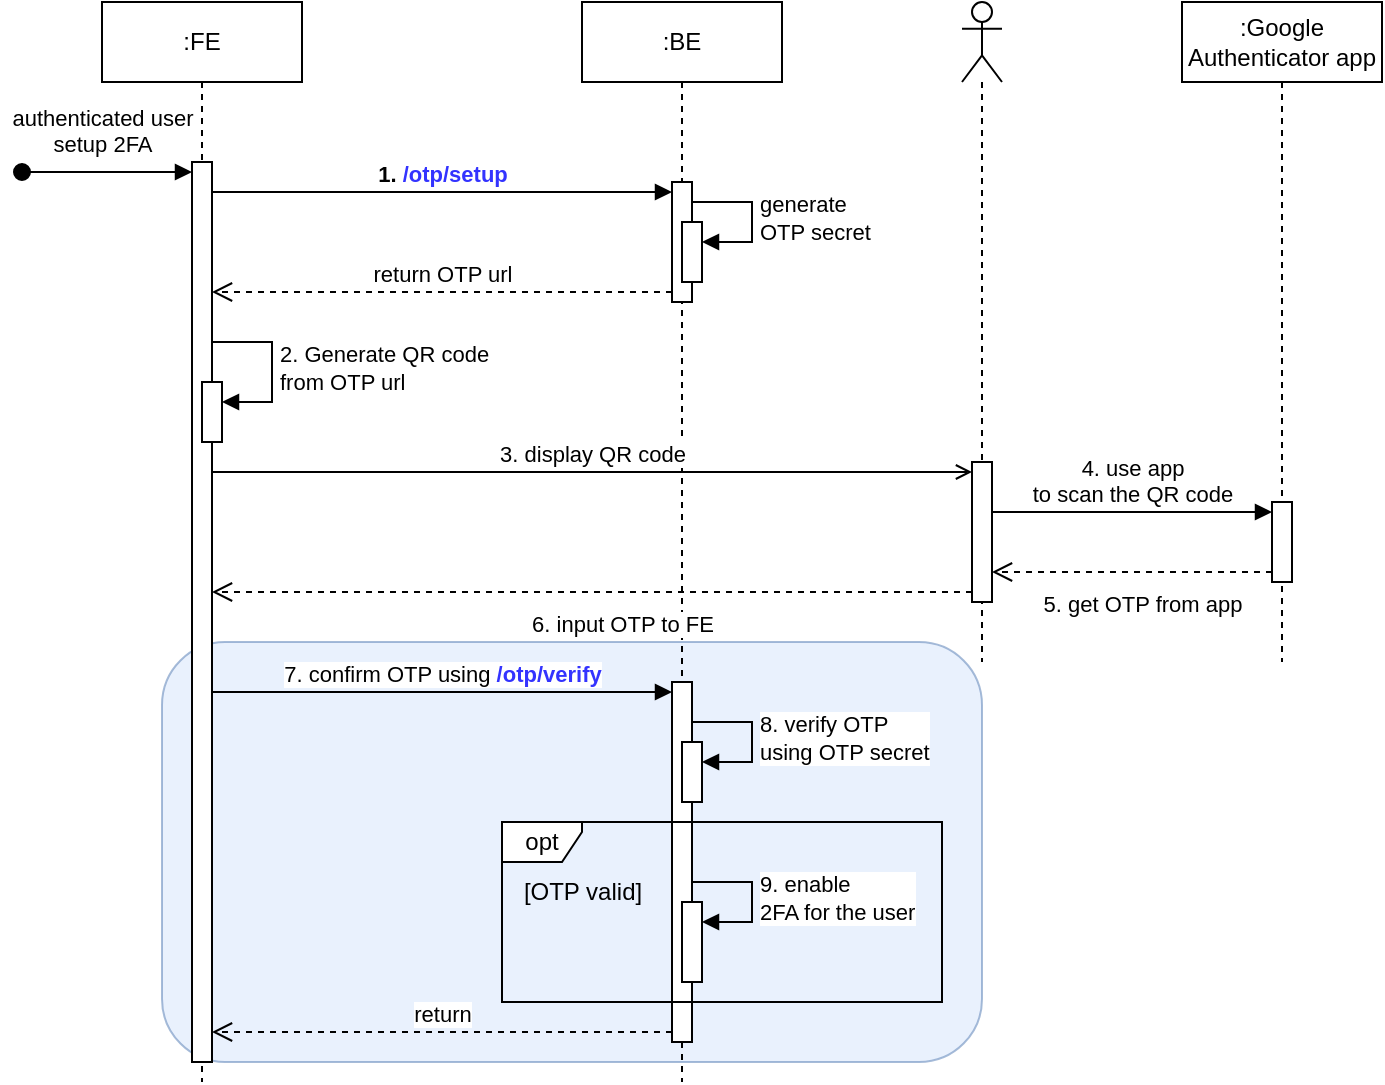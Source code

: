 <mxfile version="26.0.16" pages="2">
  <diagram name="enable 2FA" id="AUb4v4xcH3yFFQrUBJuu">
    <mxGraphModel dx="1050" dy="569" grid="1" gridSize="10" guides="1" tooltips="1" connect="1" arrows="1" fold="1" page="1" pageScale="1" pageWidth="850" pageHeight="1100" math="0" shadow="0">
      <root>
        <mxCell id="0" />
        <mxCell id="1" parent="0" />
        <mxCell id="4dEZzydmyaCVnm4v3MQW-2" value="" style="rounded=1;whiteSpace=wrap;html=1;fillColor=#dae8fc;strokeColor=#6c8ebf;opacity=60;" vertex="1" parent="1">
          <mxGeometry x="190" y="360" width="410" height="210" as="geometry" />
        </mxCell>
        <mxCell id="O5xYmADlfvDkKL6N0j5H-1" value=":FE" style="shape=umlLifeline;perimeter=lifelinePerimeter;whiteSpace=wrap;html=1;container=1;dropTarget=0;collapsible=0;recursiveResize=0;outlineConnect=0;portConstraint=eastwest;newEdgeStyle={&quot;curved&quot;:0,&quot;rounded&quot;:0};" vertex="1" parent="1">
          <mxGeometry x="160" y="40" width="100" height="540" as="geometry" />
        </mxCell>
        <mxCell id="O5xYmADlfvDkKL6N0j5H-3" value="" style="html=1;points=[[0,0,0,0,5],[0,1,0,0,-5],[1,0,0,0,5],[1,1,0,0,-5]];perimeter=orthogonalPerimeter;outlineConnect=0;targetShapes=umlLifeline;portConstraint=eastwest;newEdgeStyle={&quot;curved&quot;:0,&quot;rounded&quot;:0};" vertex="1" parent="O5xYmADlfvDkKL6N0j5H-1">
          <mxGeometry x="45" y="80" width="10" height="450" as="geometry" />
        </mxCell>
        <mxCell id="O5xYmADlfvDkKL6N0j5H-4" value="authenticated user&lt;div&gt;setup 2FA&lt;/div&gt;" style="html=1;verticalAlign=bottom;startArrow=oval;endArrow=block;startSize=8;curved=0;rounded=0;entryX=0;entryY=0;entryDx=0;entryDy=5;" edge="1" target="O5xYmADlfvDkKL6N0j5H-3" parent="O5xYmADlfvDkKL6N0j5H-1">
          <mxGeometry x="-0.059" y="5" relative="1" as="geometry">
            <mxPoint x="-40" y="85" as="sourcePoint" />
            <mxPoint as="offset" />
          </mxGeometry>
        </mxCell>
        <mxCell id="O5xYmADlfvDkKL6N0j5H-8" value="" style="html=1;points=[[0,0,0,0,5],[0,1,0,0,-5],[1,0,0,0,5],[1,1,0,0,-5]];perimeter=orthogonalPerimeter;outlineConnect=0;targetShapes=umlLifeline;portConstraint=eastwest;newEdgeStyle={&quot;curved&quot;:0,&quot;rounded&quot;:0};" vertex="1" parent="O5xYmADlfvDkKL6N0j5H-1">
          <mxGeometry x="50" y="190" width="10" height="30" as="geometry" />
        </mxCell>
        <mxCell id="O5xYmADlfvDkKL6N0j5H-9" value="2. Generate QR code&lt;div&gt;from OTP url&lt;/div&gt;" style="html=1;align=left;spacingLeft=2;endArrow=block;rounded=0;edgeStyle=orthogonalEdgeStyle;curved=0;rounded=0;" edge="1" target="O5xYmADlfvDkKL6N0j5H-8" parent="O5xYmADlfvDkKL6N0j5H-1" source="O5xYmADlfvDkKL6N0j5H-3">
          <mxGeometry relative="1" as="geometry">
            <mxPoint x="55" y="160" as="sourcePoint" />
            <Array as="points">
              <mxPoint x="85" y="170" />
              <mxPoint x="85" y="200" />
            </Array>
          </mxGeometry>
        </mxCell>
        <mxCell id="O5xYmADlfvDkKL6N0j5H-2" value=":BE" style="shape=umlLifeline;perimeter=lifelinePerimeter;whiteSpace=wrap;html=1;container=1;dropTarget=0;collapsible=0;recursiveResize=0;outlineConnect=0;portConstraint=eastwest;newEdgeStyle={&quot;curved&quot;:0,&quot;rounded&quot;:0};" vertex="1" parent="1">
          <mxGeometry x="400" y="40" width="100" height="540" as="geometry" />
        </mxCell>
        <mxCell id="O5xYmADlfvDkKL6N0j5H-5" value="" style="html=1;points=[[0,0,0,0,5],[0,1,0,0,-5],[1,0,0,0,5],[1,1,0,0,-5]];perimeter=orthogonalPerimeter;outlineConnect=0;targetShapes=umlLifeline;portConstraint=eastwest;newEdgeStyle={&quot;curved&quot;:0,&quot;rounded&quot;:0};" vertex="1" parent="O5xYmADlfvDkKL6N0j5H-2">
          <mxGeometry x="45" y="90" width="10" height="60" as="geometry" />
        </mxCell>
        <mxCell id="O5xYmADlfvDkKL6N0j5H-27" value="" style="html=1;points=[[0,0,0,0,5],[0,1,0,0,-5],[1,0,0,0,5],[1,1,0,0,-5]];perimeter=orthogonalPerimeter;outlineConnect=0;targetShapes=umlLifeline;portConstraint=eastwest;newEdgeStyle={&quot;curved&quot;:0,&quot;rounded&quot;:0};" vertex="1" parent="O5xYmADlfvDkKL6N0j5H-2">
          <mxGeometry x="45" y="340" width="10" height="180" as="geometry" />
        </mxCell>
        <mxCell id="O5xYmADlfvDkKL6N0j5H-30" value="" style="html=1;points=[[0,0,0,0,5],[0,1,0,0,-5],[1,0,0,0,5],[1,1,0,0,-5]];perimeter=orthogonalPerimeter;outlineConnect=0;targetShapes=umlLifeline;portConstraint=eastwest;newEdgeStyle={&quot;curved&quot;:0,&quot;rounded&quot;:0};" vertex="1" parent="O5xYmADlfvDkKL6N0j5H-2">
          <mxGeometry x="50" y="370" width="10" height="30" as="geometry" />
        </mxCell>
        <mxCell id="O5xYmADlfvDkKL6N0j5H-31" value="8. verify OTP&lt;div&gt;using OTP secret&lt;/div&gt;" style="html=1;align=left;spacingLeft=2;endArrow=block;rounded=0;edgeStyle=orthogonalEdgeStyle;curved=0;rounded=0;" edge="1" target="O5xYmADlfvDkKL6N0j5H-30" parent="O5xYmADlfvDkKL6N0j5H-2">
          <mxGeometry relative="1" as="geometry">
            <mxPoint x="55" y="360" as="sourcePoint" />
            <Array as="points">
              <mxPoint x="85" y="360" />
              <mxPoint x="85" y="380" />
            </Array>
          </mxGeometry>
        </mxCell>
        <mxCell id="O5xYmADlfvDkKL6N0j5H-32" value="" style="html=1;points=[[0,0,0,0,5],[0,1,0,0,-5],[1,0,0,0,5],[1,1,0,0,-5]];perimeter=orthogonalPerimeter;outlineConnect=0;targetShapes=umlLifeline;portConstraint=eastwest;newEdgeStyle={&quot;curved&quot;:0,&quot;rounded&quot;:0};" vertex="1" parent="O5xYmADlfvDkKL6N0j5H-2">
          <mxGeometry x="50" y="110" width="10" height="30" as="geometry" />
        </mxCell>
        <mxCell id="O5xYmADlfvDkKL6N0j5H-33" value="generate&lt;div&gt;OTP secret&lt;/div&gt;" style="html=1;align=left;spacingLeft=2;endArrow=block;rounded=0;edgeStyle=orthogonalEdgeStyle;curved=0;rounded=0;" edge="1" target="O5xYmADlfvDkKL6N0j5H-32" parent="O5xYmADlfvDkKL6N0j5H-2">
          <mxGeometry relative="1" as="geometry">
            <mxPoint x="55" y="100" as="sourcePoint" />
            <Array as="points">
              <mxPoint x="85" y="100" />
              <mxPoint x="85" y="120" />
            </Array>
          </mxGeometry>
        </mxCell>
        <mxCell id="O5xYmADlfvDkKL6N0j5H-34" value="" style="html=1;points=[[0,0,0,0,5],[0,1,0,0,-5],[1,0,0,0,5],[1,1,0,0,-5]];perimeter=orthogonalPerimeter;outlineConnect=0;targetShapes=umlLifeline;portConstraint=eastwest;newEdgeStyle={&quot;curved&quot;:0,&quot;rounded&quot;:0};" vertex="1" parent="O5xYmADlfvDkKL6N0j5H-2">
          <mxGeometry x="50" y="450" width="10" height="40" as="geometry" />
        </mxCell>
        <mxCell id="O5xYmADlfvDkKL6N0j5H-35" value="9. enable&lt;div&gt;2FA for the user&lt;/div&gt;" style="html=1;align=left;spacingLeft=2;endArrow=block;rounded=0;edgeStyle=orthogonalEdgeStyle;curved=0;rounded=0;" edge="1" target="O5xYmADlfvDkKL6N0j5H-34" parent="O5xYmADlfvDkKL6N0j5H-2">
          <mxGeometry relative="1" as="geometry">
            <mxPoint x="55" y="440" as="sourcePoint" />
            <Array as="points">
              <mxPoint x="85" y="440" />
              <mxPoint x="85" y="460" />
            </Array>
          </mxGeometry>
        </mxCell>
        <mxCell id="O5xYmADlfvDkKL6N0j5H-6" value="&lt;b&gt;1.&amp;nbsp;&lt;font style=&quot;color: rgb(51, 51, 255);&quot;&gt;/otp/setup&lt;/font&gt;&lt;/b&gt;" style="html=1;verticalAlign=bottom;endArrow=block;curved=0;rounded=0;entryX=0;entryY=0;entryDx=0;entryDy=5;" edge="1" target="O5xYmADlfvDkKL6N0j5H-5" parent="1" source="O5xYmADlfvDkKL6N0j5H-3">
          <mxGeometry relative="1" as="geometry">
            <mxPoint x="375" y="145" as="sourcePoint" />
          </mxGeometry>
        </mxCell>
        <mxCell id="O5xYmADlfvDkKL6N0j5H-7" value="return OTP url" style="html=1;verticalAlign=bottom;endArrow=open;dashed=1;endSize=8;curved=0;rounded=0;exitX=0;exitY=1;exitDx=0;exitDy=-5;" edge="1" source="O5xYmADlfvDkKL6N0j5H-5" parent="1" target="O5xYmADlfvDkKL6N0j5H-3">
          <mxGeometry relative="1" as="geometry">
            <mxPoint x="375" y="215" as="targetPoint" />
          </mxGeometry>
        </mxCell>
        <mxCell id="O5xYmADlfvDkKL6N0j5H-11" value="" style="shape=umlLifeline;perimeter=lifelinePerimeter;whiteSpace=wrap;html=1;container=1;dropTarget=0;collapsible=0;recursiveResize=0;outlineConnect=0;portConstraint=eastwest;newEdgeStyle={&quot;curved&quot;:0,&quot;rounded&quot;:0};participant=umlActor;" vertex="1" parent="1">
          <mxGeometry x="590" y="40" width="20" height="330" as="geometry" />
        </mxCell>
        <mxCell id="O5xYmADlfvDkKL6N0j5H-15" value="" style="html=1;points=[[0,0,0,0,5],[0,1,0,0,-5],[1,0,0,0,5],[1,1,0,0,-5]];perimeter=orthogonalPerimeter;outlineConnect=0;targetShapes=umlLifeline;portConstraint=eastwest;newEdgeStyle={&quot;curved&quot;:0,&quot;rounded&quot;:0};" vertex="1" parent="O5xYmADlfvDkKL6N0j5H-11">
          <mxGeometry x="5" y="230" width="10" height="70" as="geometry" />
        </mxCell>
        <mxCell id="O5xYmADlfvDkKL6N0j5H-16" value="3. display QR code" style="html=1;verticalAlign=bottom;endArrow=open;curved=0;rounded=0;entryX=0;entryY=0;entryDx=0;entryDy=5;endFill=0;" edge="1" target="O5xYmADlfvDkKL6N0j5H-15" parent="1" source="O5xYmADlfvDkKL6N0j5H-3">
          <mxGeometry relative="1" as="geometry">
            <mxPoint x="525" y="285" as="sourcePoint" />
          </mxGeometry>
        </mxCell>
        <mxCell id="O5xYmADlfvDkKL6N0j5H-18" value=":Google&lt;div&gt;Authenticator app&lt;/div&gt;" style="shape=umlLifeline;perimeter=lifelinePerimeter;whiteSpace=wrap;html=1;container=1;dropTarget=0;collapsible=0;recursiveResize=0;outlineConnect=0;portConstraint=eastwest;newEdgeStyle={&quot;curved&quot;:0,&quot;rounded&quot;:0};" vertex="1" parent="1">
          <mxGeometry x="700" y="40" width="100" height="330" as="geometry" />
        </mxCell>
        <mxCell id="O5xYmADlfvDkKL6N0j5H-23" value="" style="html=1;points=[[0,0,0,0,5],[0,1,0,0,-5],[1,0,0,0,5],[1,1,0,0,-5]];perimeter=orthogonalPerimeter;outlineConnect=0;targetShapes=umlLifeline;portConstraint=eastwest;newEdgeStyle={&quot;curved&quot;:0,&quot;rounded&quot;:0};" vertex="1" parent="O5xYmADlfvDkKL6N0j5H-18">
          <mxGeometry x="45" y="250" width="10" height="40" as="geometry" />
        </mxCell>
        <mxCell id="O5xYmADlfvDkKL6N0j5H-24" value="4. use app&lt;div&gt;to scan the QR code&lt;/div&gt;" style="html=1;verticalAlign=bottom;endArrow=block;curved=0;rounded=0;entryX=0;entryY=0;entryDx=0;entryDy=5;" edge="1" target="O5xYmADlfvDkKL6N0j5H-23" parent="1" source="O5xYmADlfvDkKL6N0j5H-15">
          <mxGeometry relative="1" as="geometry">
            <mxPoint x="675" y="295" as="sourcePoint" />
          </mxGeometry>
        </mxCell>
        <mxCell id="O5xYmADlfvDkKL6N0j5H-25" value="5. get OTP from app" style="html=1;verticalAlign=bottom;endArrow=open;dashed=1;endSize=8;curved=0;rounded=0;exitX=0;exitY=1;exitDx=0;exitDy=-5;" edge="1" source="O5xYmADlfvDkKL6N0j5H-23" parent="1" target="O5xYmADlfvDkKL6N0j5H-15">
          <mxGeometry x="-0.071" y="25" relative="1" as="geometry">
            <mxPoint x="675" y="365" as="targetPoint" />
            <mxPoint as="offset" />
          </mxGeometry>
        </mxCell>
        <mxCell id="O5xYmADlfvDkKL6N0j5H-26" value="6. input OTP to FE" style="html=1;verticalAlign=bottom;endArrow=open;dashed=1;endSize=8;curved=0;rounded=0;exitX=0;exitY=1;exitDx=0;exitDy=-5;exitPerimeter=0;" edge="1" parent="1" source="O5xYmADlfvDkKL6N0j5H-15" target="O5xYmADlfvDkKL6N0j5H-3">
          <mxGeometry x="-0.079" y="25" relative="1" as="geometry">
            <mxPoint x="615" y="335" as="targetPoint" />
            <mxPoint x="755" y="335" as="sourcePoint" />
            <mxPoint as="offset" />
          </mxGeometry>
        </mxCell>
        <mxCell id="O5xYmADlfvDkKL6N0j5H-28" value="7. confirm OTP using &lt;b&gt;&lt;font style=&quot;color: rgb(51, 51, 255);&quot;&gt;/otp/verify&lt;/font&gt;&lt;/b&gt;" style="html=1;verticalAlign=bottom;endArrow=block;curved=0;rounded=0;entryX=0;entryY=0;entryDx=0;entryDy=5;" edge="1" target="O5xYmADlfvDkKL6N0j5H-27" parent="1" source="O5xYmADlfvDkKL6N0j5H-3">
          <mxGeometry relative="1" as="geometry">
            <mxPoint x="375" y="375" as="sourcePoint" />
          </mxGeometry>
        </mxCell>
        <mxCell id="O5xYmADlfvDkKL6N0j5H-29" value="return" style="html=1;verticalAlign=bottom;endArrow=open;dashed=1;endSize=8;curved=0;rounded=0;exitX=0;exitY=1;exitDx=0;exitDy=-5;" edge="1" source="O5xYmADlfvDkKL6N0j5H-27" parent="1" target="O5xYmADlfvDkKL6N0j5H-3">
          <mxGeometry relative="1" as="geometry">
            <mxPoint x="375" y="445" as="targetPoint" />
          </mxGeometry>
        </mxCell>
        <mxCell id="O5xYmADlfvDkKL6N0j5H-36" value="opt" style="shape=umlFrame;whiteSpace=wrap;html=1;pointerEvents=0;width=40;height=20;" vertex="1" parent="1">
          <mxGeometry x="360" y="450" width="220" height="90" as="geometry" />
        </mxCell>
        <mxCell id="O5xYmADlfvDkKL6N0j5H-37" value="[OTP valid]" style="text;html=1;align=center;verticalAlign=middle;resizable=0;points=[];autosize=1;strokeColor=none;fillColor=none;" vertex="1" parent="1">
          <mxGeometry x="360" y="470" width="80" height="30" as="geometry" />
        </mxCell>
      </root>
    </mxGraphModel>
  </diagram>
  <diagram id="H2r-QYoGM5epQOkZ0KOC" name="authen with 2FA">
    <mxGraphModel dx="1050" dy="569" grid="1" gridSize="10" guides="1" tooltips="1" connect="1" arrows="1" fold="1" page="1" pageScale="1" pageWidth="850" pageHeight="1100" math="0" shadow="0">
      <root>
        <mxCell id="0" />
        <mxCell id="1" parent="0" />
        <mxCell id="1A4U1TKYsfIWbnjI5FzW-1" value=":FE" style="shape=umlLifeline;perimeter=lifelinePerimeter;whiteSpace=wrap;html=1;container=1;dropTarget=0;collapsible=0;recursiveResize=0;outlineConnect=0;portConstraint=eastwest;newEdgeStyle={&quot;curved&quot;:0,&quot;rounded&quot;:0};" vertex="1" parent="1">
          <mxGeometry x="250" y="80" width="100" height="490" as="geometry" />
        </mxCell>
        <mxCell id="1A4U1TKYsfIWbnjI5FzW-7" value="" style="html=1;points=[[0,0,0,0,5],[0,1,0,0,-5],[1,0,0,0,5],[1,1,0,0,-5]];perimeter=orthogonalPerimeter;outlineConnect=0;targetShapes=umlLifeline;portConstraint=eastwest;newEdgeStyle={&quot;curved&quot;:0,&quot;rounded&quot;:0};" vertex="1" parent="1A4U1TKYsfIWbnjI5FzW-1">
          <mxGeometry x="45" y="100" width="10" height="90" as="geometry" />
        </mxCell>
        <mxCell id="1A4U1TKYsfIWbnjI5FzW-30" value="" style="html=1;points=[[0,0,0,0,5],[0,1,0,0,-5],[1,0,0,0,5],[1,1,0,0,-5]];perimeter=orthogonalPerimeter;outlineConnect=0;targetShapes=umlLifeline;portConstraint=eastwest;newEdgeStyle={&quot;curved&quot;:0,&quot;rounded&quot;:0};" vertex="1" parent="1A4U1TKYsfIWbnjI5FzW-1">
          <mxGeometry x="45" y="270" width="10" height="200" as="geometry" />
        </mxCell>
        <mxCell id="1A4U1TKYsfIWbnjI5FzW-3" value="" style="shape=umlLifeline;perimeter=lifelinePerimeter;whiteSpace=wrap;html=1;container=1;dropTarget=0;collapsible=0;recursiveResize=0;outlineConnect=0;portConstraint=eastwest;newEdgeStyle={&quot;curved&quot;:0,&quot;rounded&quot;:0};participant=umlActor;" vertex="1" parent="1">
          <mxGeometry x="140" y="80" width="20" height="490" as="geometry" />
        </mxCell>
        <mxCell id="1A4U1TKYsfIWbnjI5FzW-5" value="" style="html=1;points=[[0,0,0,0,5],[0,1,0,0,-5],[1,0,0,0,5],[1,1,0,0,-5]];perimeter=orthogonalPerimeter;outlineConnect=0;targetShapes=umlLifeline;portConstraint=eastwest;newEdgeStyle={&quot;curved&quot;:0,&quot;rounded&quot;:0};" vertex="1" parent="1A4U1TKYsfIWbnjI5FzW-3">
          <mxGeometry x="5" y="80" width="10" height="400" as="geometry" />
        </mxCell>
        <mxCell id="1A4U1TKYsfIWbnjI5FzW-6" value="1. oauth&lt;div&gt;with Google&lt;/div&gt;" style="html=1;verticalAlign=bottom;startArrow=oval;endArrow=block;startSize=8;curved=0;rounded=0;entryX=0;entryY=0;entryDx=0;entryDy=5;" edge="1" target="1A4U1TKYsfIWbnjI5FzW-5" parent="1A4U1TKYsfIWbnjI5FzW-3">
          <mxGeometry relative="1" as="geometry">
            <mxPoint x="-80" y="85" as="sourcePoint" />
          </mxGeometry>
        </mxCell>
        <mxCell id="1A4U1TKYsfIWbnjI5FzW-4" value=":BE" style="shape=umlLifeline;perimeter=lifelinePerimeter;whiteSpace=wrap;html=1;container=1;dropTarget=0;collapsible=0;recursiveResize=0;outlineConnect=0;portConstraint=eastwest;newEdgeStyle={&quot;curved&quot;:0,&quot;rounded&quot;:0};" vertex="1" parent="1">
          <mxGeometry x="470" y="80" width="100" height="490" as="geometry" />
        </mxCell>
        <mxCell id="1A4U1TKYsfIWbnjI5FzW-10" value="" style="html=1;points=[[0,0,0,0,5],[0,1,0,0,-5],[1,0,0,0,5],[1,1,0,0,-5]];perimeter=orthogonalPerimeter;outlineConnect=0;targetShapes=umlLifeline;portConstraint=eastwest;newEdgeStyle={&quot;curved&quot;:0,&quot;rounded&quot;:0};" vertex="1" parent="1A4U1TKYsfIWbnjI5FzW-4">
          <mxGeometry x="45" y="110" width="10" height="70" as="geometry" />
        </mxCell>
        <mxCell id="1A4U1TKYsfIWbnjI5FzW-23" value="" style="html=1;points=[[0,0,0,0,5],[0,1,0,0,-5],[1,0,0,0,5],[1,1,0,0,-5]];perimeter=orthogonalPerimeter;outlineConnect=0;targetShapes=umlLifeline;portConstraint=eastwest;newEdgeStyle={&quot;curved&quot;:0,&quot;rounded&quot;:0};" vertex="1" parent="1A4U1TKYsfIWbnjI5FzW-4">
          <mxGeometry x="50" y="140" width="10" height="30" as="geometry" />
        </mxCell>
        <mxCell id="1A4U1TKYsfIWbnjI5FzW-24" value="4. verify user&lt;div&gt;with Google&lt;/div&gt;" style="html=1;align=left;spacingLeft=2;endArrow=block;rounded=0;edgeStyle=orthogonalEdgeStyle;curved=0;rounded=0;" edge="1" target="1A4U1TKYsfIWbnjI5FzW-23" parent="1A4U1TKYsfIWbnjI5FzW-4">
          <mxGeometry relative="1" as="geometry">
            <mxPoint x="55" y="120" as="sourcePoint" />
            <Array as="points">
              <mxPoint x="85" y="150" />
            </Array>
          </mxGeometry>
        </mxCell>
        <mxCell id="NjrGD9fPHf8HuaQ1ogft-2" value="" style="html=1;points=[[0,0,0,0,5],[0,1,0,0,-5],[1,0,0,0,5],[1,1,0,0,-5]];perimeter=orthogonalPerimeter;outlineConnect=0;targetShapes=umlLifeline;portConstraint=eastwest;newEdgeStyle={&quot;curved&quot;:0,&quot;rounded&quot;:0};" vertex="1" parent="1A4U1TKYsfIWbnjI5FzW-4">
          <mxGeometry x="45" y="280" width="10" height="180" as="geometry" />
        </mxCell>
        <mxCell id="1A4U1TKYsfIWbnjI5FzW-8" value="2. pass `code`" style="html=1;verticalAlign=bottom;endArrow=block;curved=0;rounded=0;entryX=0;entryY=0;entryDx=0;entryDy=5;" edge="1" target="1A4U1TKYsfIWbnjI5FzW-7" parent="1" source="1A4U1TKYsfIWbnjI5FzW-5">
          <mxGeometry relative="1" as="geometry">
            <mxPoint x="245" y="185" as="sourcePoint" />
          </mxGeometry>
        </mxCell>
        <mxCell id="1A4U1TKYsfIWbnjI5FzW-11" value="3. POST&amp;nbsp;&lt;b&gt;&lt;font style=&quot;color: rgb(51, 51, 255);&quot;&gt;/oauth/client/{provider}&lt;/font&gt;&lt;/b&gt;" style="html=1;verticalAlign=bottom;endArrow=block;curved=0;rounded=0;entryX=0;entryY=0;entryDx=0;entryDy=5;" edge="1" target="1A4U1TKYsfIWbnjI5FzW-10" parent="1" source="1A4U1TKYsfIWbnjI5FzW-7">
          <mxGeometry relative="1" as="geometry">
            <mxPoint x="445" y="205" as="sourcePoint" />
          </mxGeometry>
        </mxCell>
        <mxCell id="1A4U1TKYsfIWbnjI5FzW-12" value="return &lt;font style=&quot;color: rgb(255, 128, 0);&quot;&gt;&lt;b&gt;tempJWT&lt;/b&gt;&lt;/font&gt;&lt;div&gt;[waiing_2FA=true]&lt;/div&gt;" style="html=1;verticalAlign=bottom;endArrow=open;dashed=1;endSize=8;curved=0;rounded=0;exitX=0;exitY=1;exitDx=0;exitDy=-5;" edge="1" source="1A4U1TKYsfIWbnjI5FzW-10" parent="1" target="1A4U1TKYsfIWbnjI5FzW-7">
          <mxGeometry relative="1" as="geometry">
            <mxPoint x="445" y="275" as="targetPoint" />
          </mxGeometry>
        </mxCell>
        <mxCell id="1A4U1TKYsfIWbnjI5FzW-9" value="ask for OTP" style="html=1;verticalAlign=bottom;endArrow=open;dashed=1;endSize=8;curved=0;rounded=0;exitX=0;exitY=1;exitDx=0;exitDy=-5;" edge="1" source="1A4U1TKYsfIWbnjI5FzW-7" parent="1" target="1A4U1TKYsfIWbnjI5FzW-5">
          <mxGeometry relative="1" as="geometry">
            <mxPoint x="225" y="255" as="targetPoint" />
          </mxGeometry>
        </mxCell>
        <mxCell id="1A4U1TKYsfIWbnjI5FzW-21" value=":Google&lt;div&gt;Authenticator app&lt;/div&gt;" style="shape=umlLifeline;perimeter=lifelinePerimeter;whiteSpace=wrap;html=1;container=1;dropTarget=0;collapsible=0;recursiveResize=0;outlineConnect=0;portConstraint=eastwest;newEdgeStyle={&quot;curved&quot;:0,&quot;rounded&quot;:0};" vertex="1" parent="1">
          <mxGeometry x="650" y="80" width="100" height="270" as="geometry" />
        </mxCell>
        <mxCell id="1A4U1TKYsfIWbnjI5FzW-27" value="" style="html=1;points=[[0,0,0,0,5],[0,1,0,0,-5],[1,0,0,0,5],[1,1,0,0,-5]];perimeter=orthogonalPerimeter;outlineConnect=0;targetShapes=umlLifeline;portConstraint=eastwest;newEdgeStyle={&quot;curved&quot;:0,&quot;rounded&quot;:0};" vertex="1" parent="1A4U1TKYsfIWbnjI5FzW-21">
          <mxGeometry x="45" y="210" width="10" height="40" as="geometry" />
        </mxCell>
        <mxCell id="1A4U1TKYsfIWbnjI5FzW-28" value="5. Get OTP" style="html=1;verticalAlign=bottom;endArrow=block;curved=0;rounded=0;entryX=0;entryY=0;entryDx=0;entryDy=5;" edge="1" target="1A4U1TKYsfIWbnjI5FzW-27" parent="1" source="1A4U1TKYsfIWbnjI5FzW-5">
          <mxGeometry relative="1" as="geometry">
            <mxPoint x="625" y="295" as="sourcePoint" />
          </mxGeometry>
        </mxCell>
        <mxCell id="1A4U1TKYsfIWbnjI5FzW-29" value="display OTP" style="html=1;verticalAlign=bottom;endArrow=open;dashed=1;endSize=8;curved=0;rounded=0;exitX=0;exitY=1;exitDx=0;exitDy=-5;" edge="1" source="1A4U1TKYsfIWbnjI5FzW-27" parent="1" target="1A4U1TKYsfIWbnjI5FzW-5">
          <mxGeometry relative="1" as="geometry">
            <mxPoint x="625" y="365" as="targetPoint" />
          </mxGeometry>
        </mxCell>
        <mxCell id="1A4U1TKYsfIWbnjI5FzW-31" value="6. input OTP" style="html=1;verticalAlign=bottom;endArrow=block;curved=0;rounded=0;entryX=0;entryY=0;entryDx=0;entryDy=5;" edge="1" target="1A4U1TKYsfIWbnjI5FzW-30" parent="1" source="1A4U1TKYsfIWbnjI5FzW-5">
          <mxGeometry relative="1" as="geometry">
            <mxPoint x="225" y="355" as="sourcePoint" />
          </mxGeometry>
        </mxCell>
        <mxCell id="1A4U1TKYsfIWbnjI5FzW-32" value="login succeeded" style="html=1;verticalAlign=bottom;endArrow=open;dashed=1;endSize=8;curved=0;rounded=0;exitX=0;exitY=1;exitDx=0;exitDy=-5;" edge="1" source="1A4U1TKYsfIWbnjI5FzW-30" parent="1" target="1A4U1TKYsfIWbnjI5FzW-5">
          <mxGeometry relative="1" as="geometry">
            <mxPoint x="225" y="425" as="targetPoint" />
          </mxGeometry>
        </mxCell>
        <mxCell id="NjrGD9fPHf8HuaQ1ogft-1" value="" style="rounded=1;whiteSpace=wrap;html=1;fillColor=#dae8fc;strokeColor=#6c8ebf;opacity=60;" vertex="1" parent="1">
          <mxGeometry x="280" y="350" width="410" height="210" as="geometry" />
        </mxCell>
        <mxCell id="NjrGD9fPHf8HuaQ1ogft-3" value="" style="html=1;points=[[0,0,0,0,5],[0,1,0,0,-5],[1,0,0,0,5],[1,1,0,0,-5]];perimeter=orthogonalPerimeter;outlineConnect=0;targetShapes=umlLifeline;portConstraint=eastwest;newEdgeStyle={&quot;curved&quot;:0,&quot;rounded&quot;:0};" vertex="1" parent="1">
          <mxGeometry x="520" y="400" width="10" height="30" as="geometry" />
        </mxCell>
        <mxCell id="NjrGD9fPHf8HuaQ1ogft-4" value="8. verify OTP&lt;div&gt;using OTP secret&lt;/div&gt;" style="html=1;align=left;spacingLeft=2;endArrow=block;rounded=0;edgeStyle=orthogonalEdgeStyle;curved=0;rounded=0;" edge="1" parent="1" target="NjrGD9fPHf8HuaQ1ogft-3">
          <mxGeometry relative="1" as="geometry">
            <mxPoint x="525" y="390" as="sourcePoint" />
            <Array as="points">
              <mxPoint x="555" y="390" />
              <mxPoint x="555" y="410" />
            </Array>
          </mxGeometry>
        </mxCell>
        <mxCell id="NjrGD9fPHf8HuaQ1ogft-5" value="" style="html=1;points=[[0,0,0,0,5],[0,1,0,0,-5],[1,0,0,0,5],[1,1,0,0,-5]];perimeter=orthogonalPerimeter;outlineConnect=0;targetShapes=umlLifeline;portConstraint=eastwest;newEdgeStyle={&quot;curved&quot;:0,&quot;rounded&quot;:0};" vertex="1" parent="1">
          <mxGeometry x="520" y="480" width="10" height="40" as="geometry" />
        </mxCell>
        <mxCell id="NjrGD9fPHf8HuaQ1ogft-6" value="9. authenticate&lt;div&gt;user&lt;/div&gt;" style="html=1;align=left;spacingLeft=2;endArrow=block;rounded=0;edgeStyle=orthogonalEdgeStyle;curved=0;rounded=0;" edge="1" parent="1" target="NjrGD9fPHf8HuaQ1ogft-5">
          <mxGeometry relative="1" as="geometry">
            <mxPoint x="525" y="470" as="sourcePoint" />
            <Array as="points">
              <mxPoint x="555" y="470" />
              <mxPoint x="555" y="490" />
            </Array>
          </mxGeometry>
        </mxCell>
        <mxCell id="NjrGD9fPHf8HuaQ1ogft-7" value="7. confirm OTP using &lt;b&gt;&lt;font style=&quot;color: rgb(51, 51, 255);&quot;&gt;/otp/verify&lt;/font&gt;&lt;/b&gt;" style="html=1;verticalAlign=bottom;endArrow=block;curved=0;rounded=0;entryX=0;entryY=0;entryDx=0;entryDy=5;" edge="1" parent="1" target="NjrGD9fPHf8HuaQ1ogft-2" source="1A4U1TKYsfIWbnjI5FzW-30">
          <mxGeometry relative="1" as="geometry">
            <mxPoint x="285" y="375" as="sourcePoint" />
          </mxGeometry>
        </mxCell>
        <mxCell id="NjrGD9fPHf8HuaQ1ogft-8" value="return &lt;b&gt;&lt;font style=&quot;color: rgb(255, 128, 0);&quot;&gt;fullJWT&lt;/font&gt;&lt;/b&gt;&lt;div&gt;[waiting_2FA=false]&lt;/div&gt;" style="html=1;verticalAlign=bottom;endArrow=open;dashed=1;endSize=8;curved=0;rounded=0;exitX=0;exitY=1;exitDx=0;exitDy=-5;" edge="1" parent="1" source="NjrGD9fPHf8HuaQ1ogft-2" target="1A4U1TKYsfIWbnjI5FzW-30">
          <mxGeometry y="35" relative="1" as="geometry">
            <mxPoint x="285" y="545" as="targetPoint" />
            <mxPoint as="offset" />
          </mxGeometry>
        </mxCell>
        <mxCell id="NjrGD9fPHf8HuaQ1ogft-9" value="opt" style="shape=umlFrame;whiteSpace=wrap;html=1;pointerEvents=0;width=40;height=20;" vertex="1" parent="1">
          <mxGeometry x="430" y="440" width="220" height="90" as="geometry" />
        </mxCell>
        <mxCell id="NjrGD9fPHf8HuaQ1ogft-10" value="[OTP valid]" style="text;html=1;align=center;verticalAlign=middle;resizable=0;points=[];autosize=1;strokeColor=none;fillColor=none;" vertex="1" parent="1">
          <mxGeometry x="430" y="460" width="80" height="30" as="geometry" />
        </mxCell>
      </root>
    </mxGraphModel>
  </diagram>
</mxfile>
